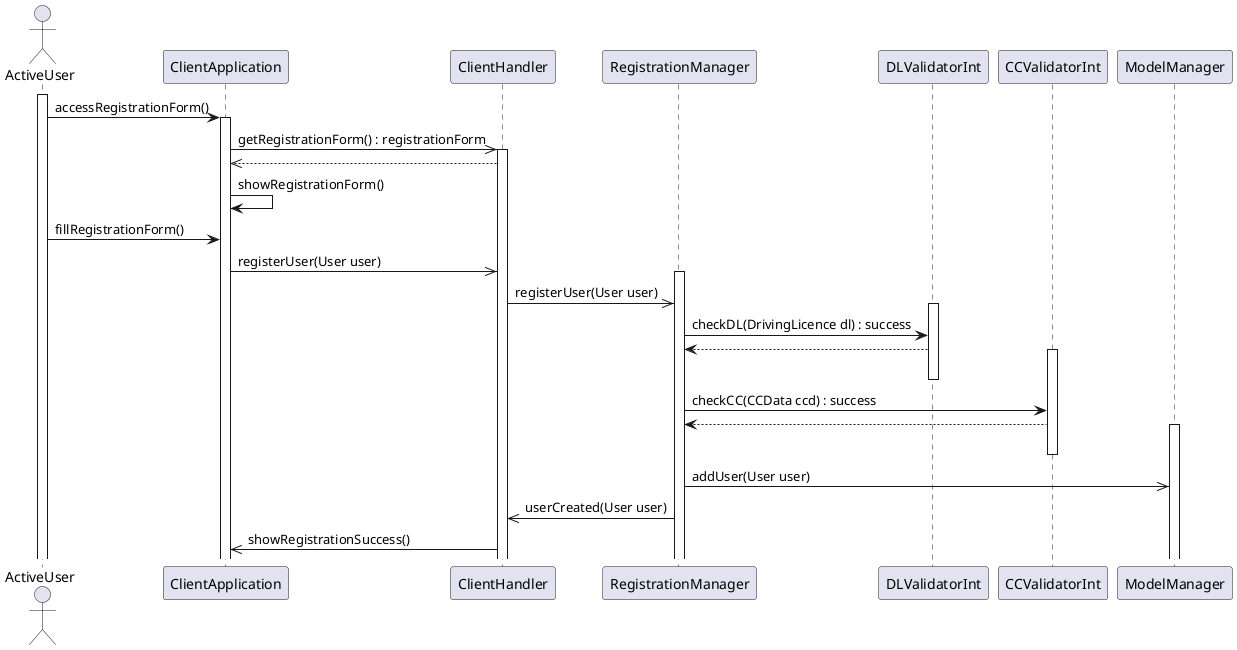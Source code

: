 @startuml
actor ActiveUser as AU
participant ClientApplication as CA
participant ClientHandler as CH
participant RegistrationManager as RM
participant DLValidatorInt as DLV
participant CCValidatorInt as CCV
participant ModelManager as MM

activate AU
AU -> CA : accessRegistrationForm()
activate CA
CA ->> CH : getRegistrationForm() : registrationForm
activate CH
CA <<-- CH
CA -> CA : showRegistrationForm()
CA <- AU : fillRegistrationForm()
CA ->> CH : registerUser(User user)
activate RM
CH ->> RM: registerUser(User user)
activate DLV
RM -> DLV : checkDL(DrivingLicence dl) : success
RM <-- DLV
activate CCV
deactivate DLV
RM -> CCV : checkCC(CCData ccd) : success
RM <-- CCV
activate MM
deactivate CCV
RM ->> MM : addUser(User user)
CH <<- RM : userCreated(User user)
CA <<- CH : showRegistrationSuccess()

@enduml
